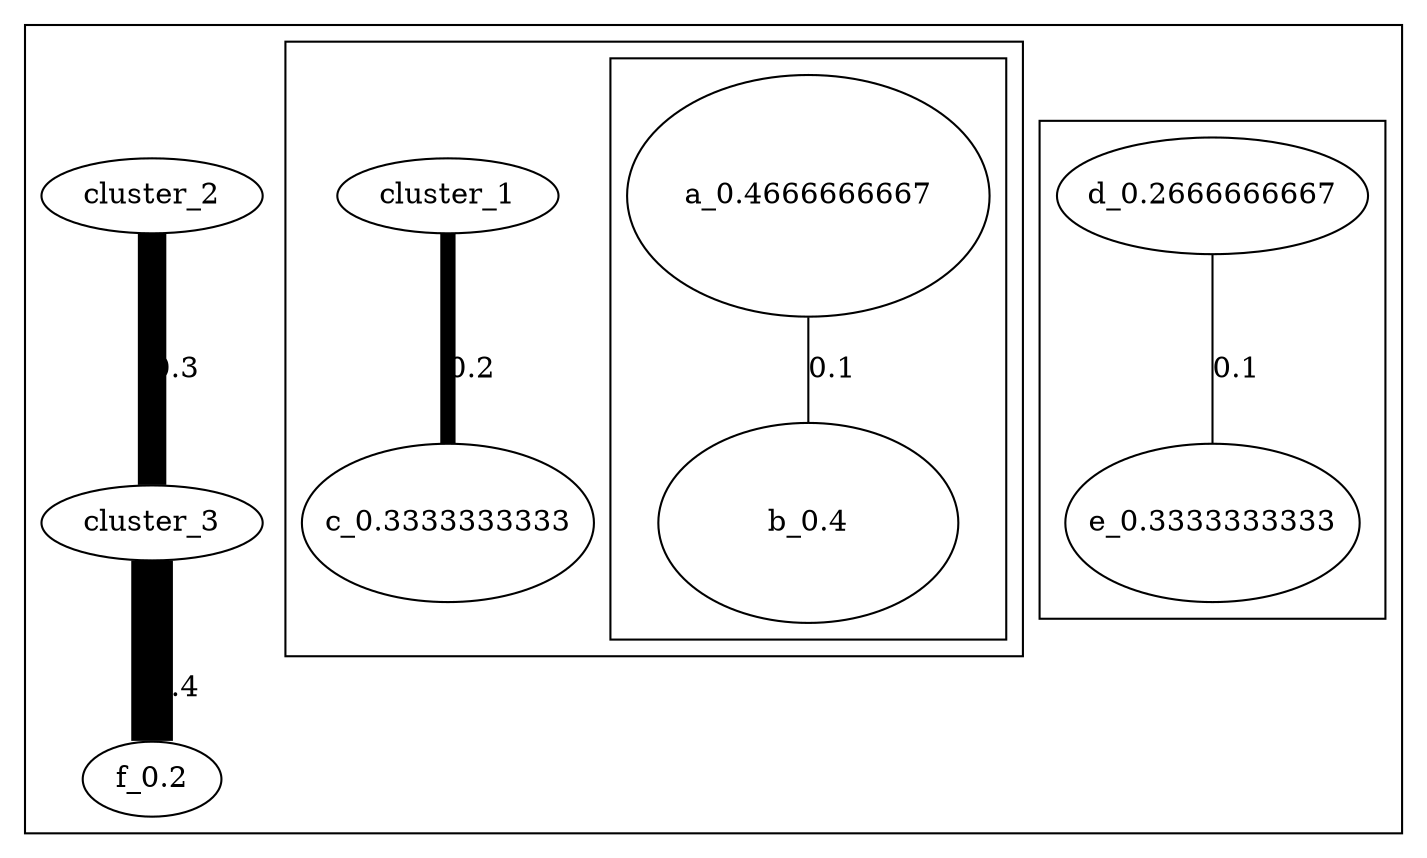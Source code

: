 digraph G {
  edge [dir=none]
  subgraph cluster_4 {
cluster_2 []
cluster_3 []
n_10 [label="f_0.2" height=0.5 width=0.75 style="setlinewidth(1)" ]
cluster_2 -> cluster_3 [label="0.3" style="setlinewidth(13.66666667)" ]
cluster_3 -> n_10 [label="0.4" style="setlinewidth(20)" ]
    subgraph cluster_2 {
n_8 [label="d_0.2666666667" height=0.777777778 width=1.166666667 style="setlinewidth(1)" ]
n_9 [label="e_0.3333333333" height=1.0555555555 width=1.5833333332500001 style="setlinewidth(1)" ]
n_8 -> n_9 [label="0.1" style="setlinewidth(1)" ]
    }
    subgraph cluster_3 {
cluster_1 []
n_7 [label="c_0.3333333333" height=1.0555555555 width=1.5833333332500001 style="setlinewidth(1)" ]
cluster_1 -> n_7 [label="0.2" style="setlinewidth(7.333333333)" ]
      subgraph cluster_1 {
n_5 [label="a_0.4666666667" height=1.6111111115 width=2.4166666672500003 style="setlinewidth(1)" ]
n_6 [label="b_0.4" height=1.333333333 width=1.9999999995 style="setlinewidth(1)" ]
n_5 -> n_6 [label="0.1" style="setlinewidth(1)" ]
      }
    }
  }
}
